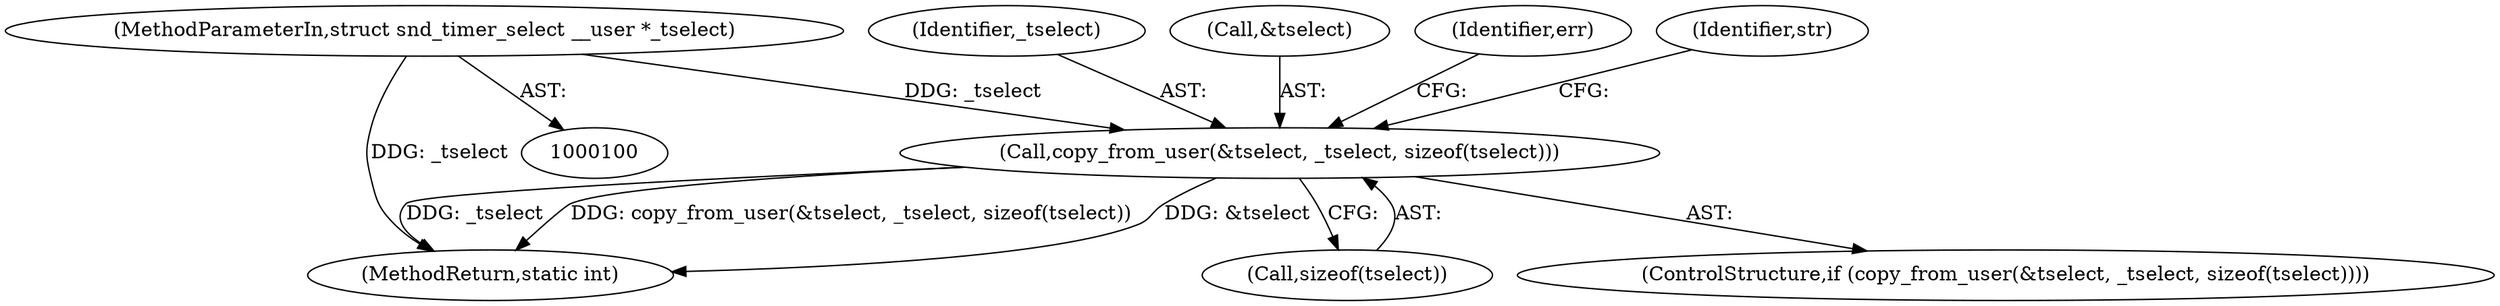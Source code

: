 digraph "0_linux_ba3021b2c79b2fa9114f92790a99deb27a65b728@API" {
"1000131" [label="(Call,copy_from_user(&tselect, _tselect, sizeof(tselect)))"];
"1000102" [label="(MethodParameterIn,struct snd_timer_select __user *_tselect)"];
"1000327" [label="(MethodReturn,static int)"];
"1000135" [label="(Call,sizeof(tselect))"];
"1000134" [label="(Identifier,_tselect)"];
"1000130" [label="(ControlStructure,if (copy_from_user(&tselect, _tselect, sizeof(tselect))))"];
"1000102" [label="(MethodParameterIn,struct snd_timer_select __user *_tselect)"];
"1000132" [label="(Call,&tselect)"];
"1000139" [label="(Identifier,err)"];
"1000131" [label="(Call,copy_from_user(&tselect, _tselect, sizeof(tselect)))"];
"1000144" [label="(Identifier,str)"];
"1000131" -> "1000130"  [label="AST: "];
"1000131" -> "1000135"  [label="CFG: "];
"1000132" -> "1000131"  [label="AST: "];
"1000134" -> "1000131"  [label="AST: "];
"1000135" -> "1000131"  [label="AST: "];
"1000139" -> "1000131"  [label="CFG: "];
"1000144" -> "1000131"  [label="CFG: "];
"1000131" -> "1000327"  [label="DDG: &tselect"];
"1000131" -> "1000327"  [label="DDG: _tselect"];
"1000131" -> "1000327"  [label="DDG: copy_from_user(&tselect, _tselect, sizeof(tselect))"];
"1000102" -> "1000131"  [label="DDG: _tselect"];
"1000102" -> "1000100"  [label="AST: "];
"1000102" -> "1000327"  [label="DDG: _tselect"];
}

